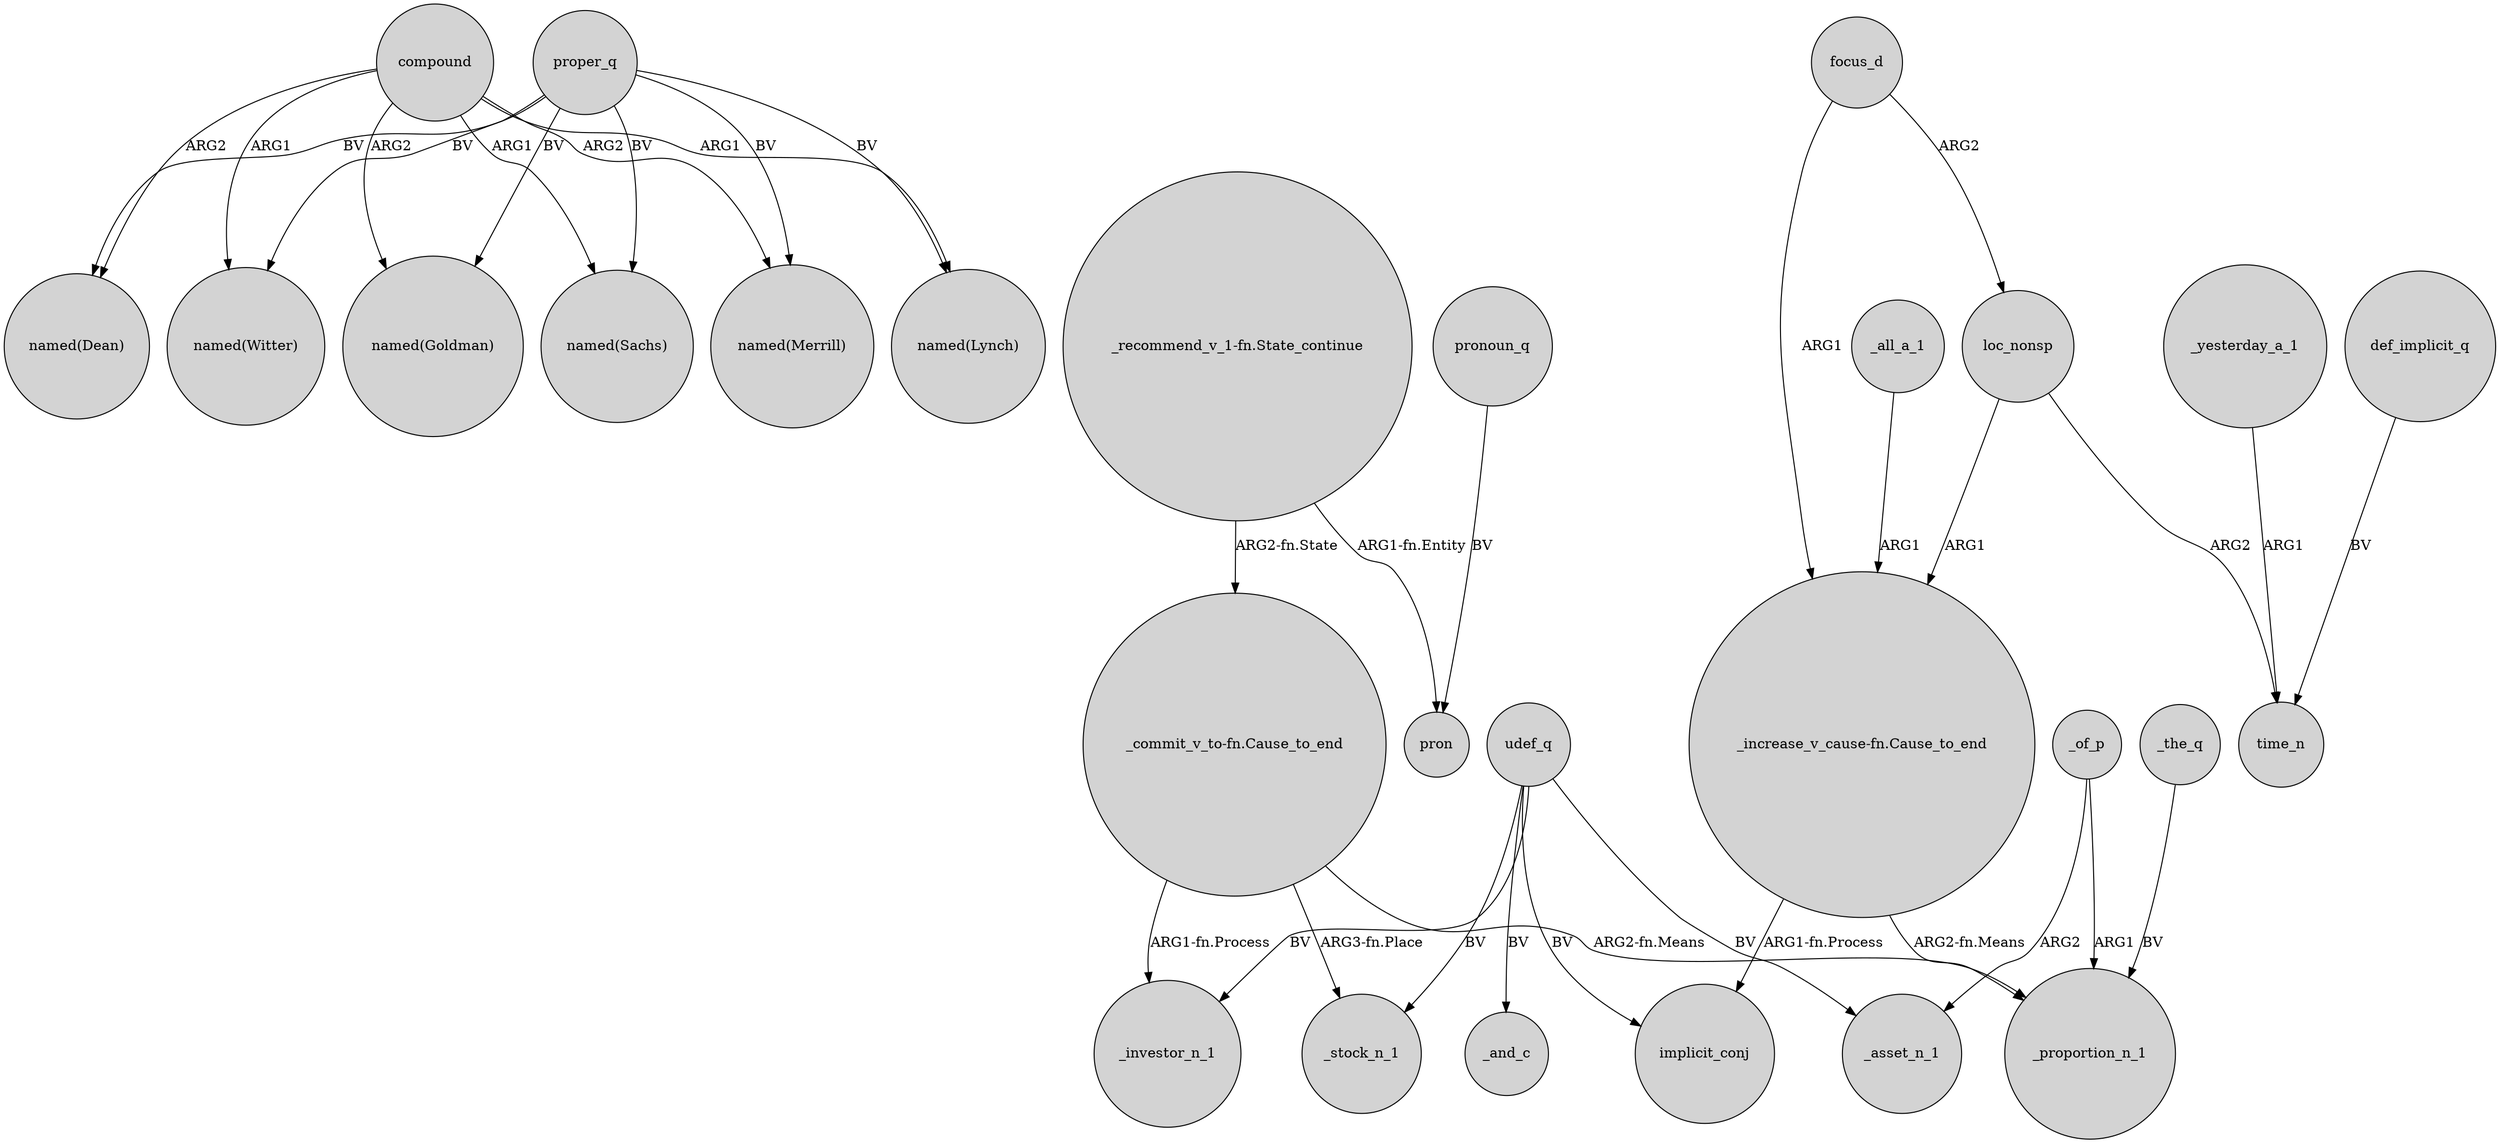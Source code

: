 digraph {
	node [shape=circle style=filled]
	compound -> "named(Dean)" [label=ARG2]
	compound -> "named(Goldman)" [label=ARG2]
	proper_q -> "named(Sachs)" [label=BV]
	compound -> "named(Sachs)" [label=ARG1]
	proper_q -> "named(Merrill)" [label=BV]
	"_recommend_v_1-fn.State_continue" -> pron [label="ARG1-fn.Entity"]
	_yesterday_a_1 -> time_n [label=ARG1]
	proper_q -> "named(Goldman)" [label=BV]
	"_increase_v_cause-fn.Cause_to_end" -> implicit_conj [label="ARG1-fn.Process"]
	focus_d -> loc_nonsp [label=ARG2]
	udef_q -> _and_c [label=BV]
	focus_d -> "_increase_v_cause-fn.Cause_to_end" [label=ARG1]
	"_recommend_v_1-fn.State_continue" -> "_commit_v_to-fn.Cause_to_end" [label="ARG2-fn.State"]
	udef_q -> _asset_n_1 [label=BV]
	_all_a_1 -> "_increase_v_cause-fn.Cause_to_end" [label=ARG1]
	proper_q -> "named(Witter)" [label=BV]
	"_commit_v_to-fn.Cause_to_end" -> _investor_n_1 [label="ARG1-fn.Process"]
	pronoun_q -> pron [label=BV]
	udef_q -> _stock_n_1 [label=BV]
	"_increase_v_cause-fn.Cause_to_end" -> _proportion_n_1 [label="ARG2-fn.Means"]
	"_commit_v_to-fn.Cause_to_end" -> _proportion_n_1 [label="ARG2-fn.Means"]
	loc_nonsp -> "_increase_v_cause-fn.Cause_to_end" [label=ARG1]
	proper_q -> "named(Lynch)" [label=BV]
	compound -> "named(Lynch)" [label=ARG1]
	"_commit_v_to-fn.Cause_to_end" -> _stock_n_1 [label="ARG3-fn.Place"]
	_the_q -> _proportion_n_1 [label=BV]
	loc_nonsp -> time_n [label=ARG2]
	_of_p -> _asset_n_1 [label=ARG2]
	_of_p -> _proportion_n_1 [label=ARG1]
	def_implicit_q -> time_n [label=BV]
	udef_q -> _investor_n_1 [label=BV]
	proper_q -> "named(Dean)" [label=BV]
	compound -> "named(Witter)" [label=ARG1]
	udef_q -> implicit_conj [label=BV]
	compound -> "named(Merrill)" [label=ARG2]
}
